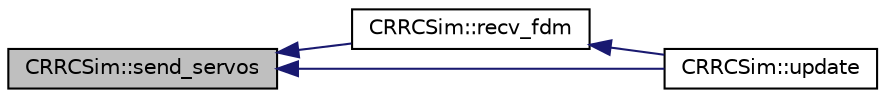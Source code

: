 digraph "CRRCSim::send_servos"
{
 // INTERACTIVE_SVG=YES
  edge [fontname="Helvetica",fontsize="10",labelfontname="Helvetica",labelfontsize="10"];
  node [fontname="Helvetica",fontsize="10",shape=record];
  rankdir="LR";
  Node1 [label="CRRCSim::send_servos",height=0.2,width=0.4,color="black", fillcolor="grey75", style="filled" fontcolor="black"];
  Node1 -> Node2 [dir="back",color="midnightblue",fontsize="10",style="solid",fontname="Helvetica"];
  Node2 [label="CRRCSim::recv_fdm",height=0.2,width=0.4,color="black", fillcolor="white", style="filled",URL="$classCRRCSim.html#a372323133793618a7ff4bd13c156e91f"];
  Node2 -> Node3 [dir="back",color="midnightblue",fontsize="10",style="solid",fontname="Helvetica"];
  Node3 [label="CRRCSim::update",height=0.2,width=0.4,color="black", fillcolor="white", style="filled",URL="$classCRRCSim.html#ab08e79ebbb84fd46e62c3da83f2c650f"];
  Node1 -> Node3 [dir="back",color="midnightblue",fontsize="10",style="solid",fontname="Helvetica"];
}
